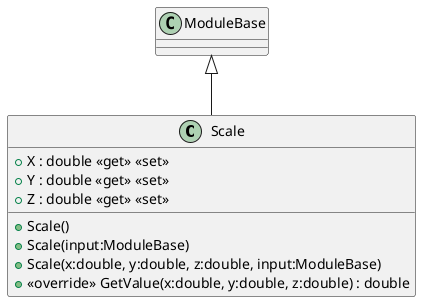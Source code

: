 @startuml
class Scale {
    + X : double <<get>> <<set>>
    + Y : double <<get>> <<set>>
    + Z : double <<get>> <<set>>
    + Scale()
    + Scale(input:ModuleBase)
    + Scale(x:double, y:double, z:double, input:ModuleBase)
    + <<override>> GetValue(x:double, y:double, z:double) : double
}
ModuleBase <|-- Scale
@enduml
